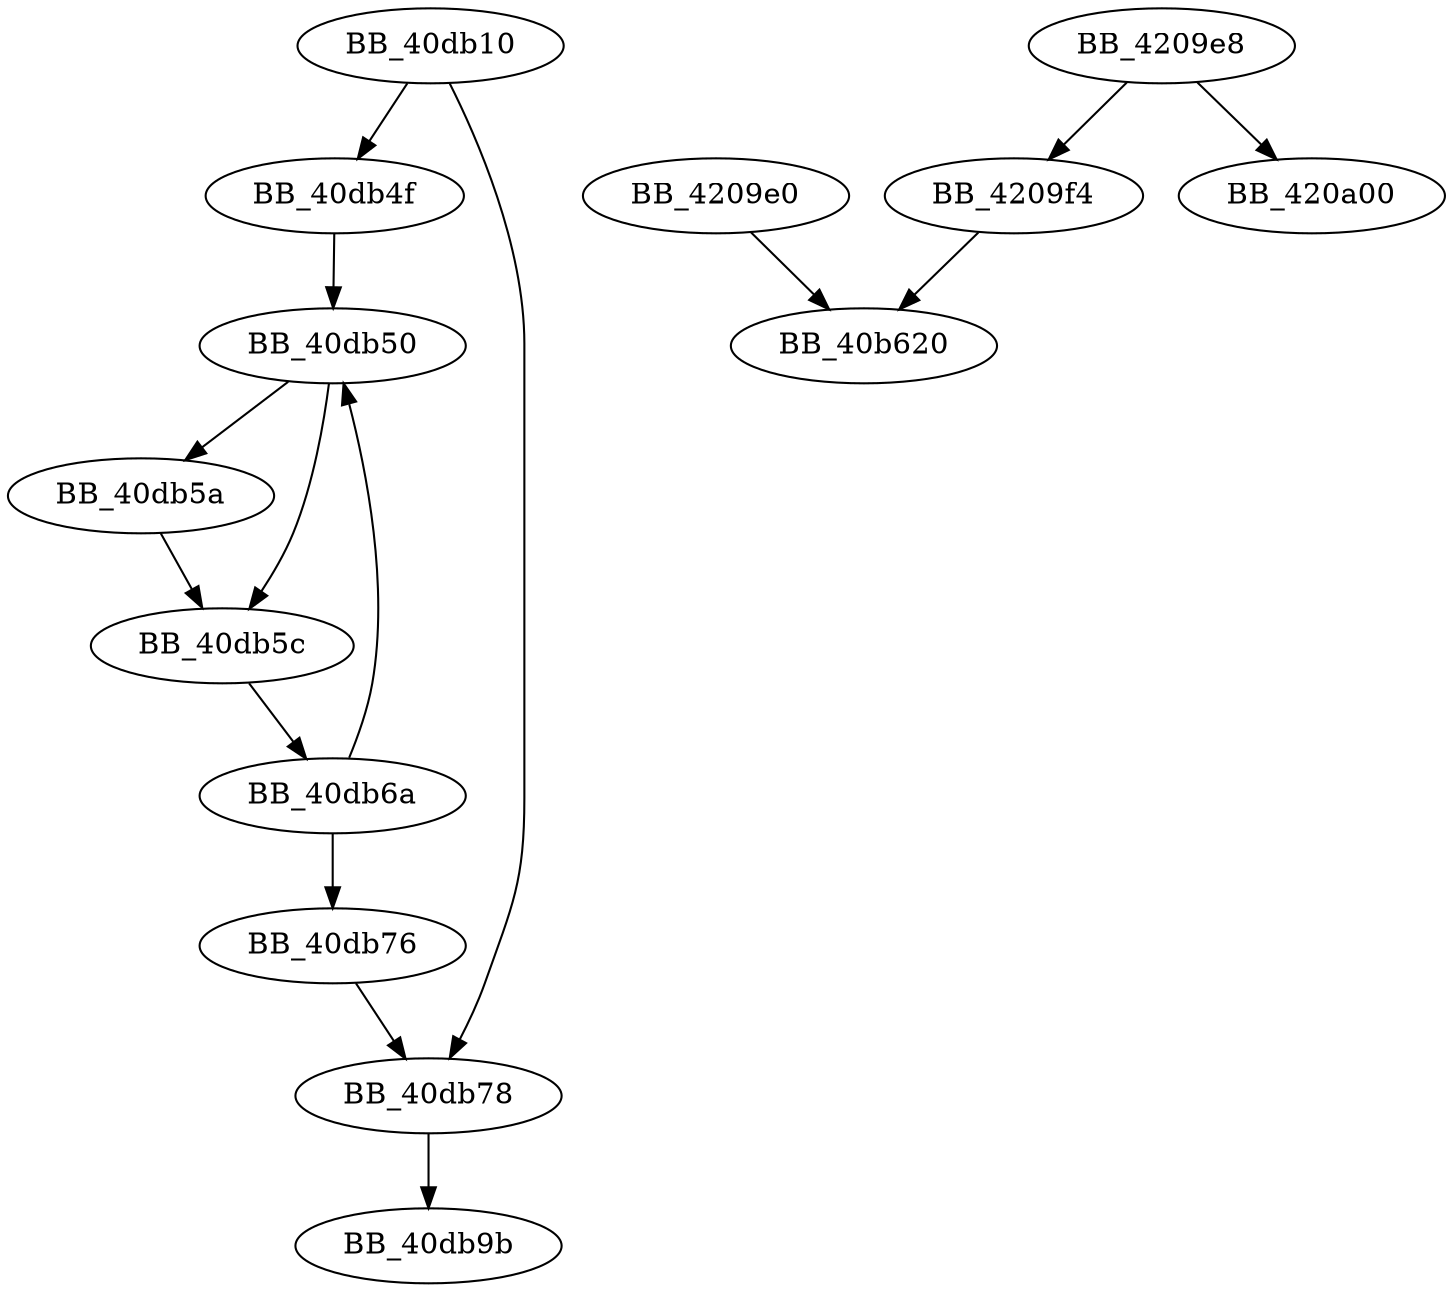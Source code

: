 DiGraph sub_40DB10{
BB_40db10->BB_40db4f
BB_40db10->BB_40db78
BB_40db4f->BB_40db50
BB_40db50->BB_40db5a
BB_40db50->BB_40db5c
BB_40db5a->BB_40db5c
BB_40db5c->BB_40db6a
BB_40db6a->BB_40db50
BB_40db6a->BB_40db76
BB_40db76->BB_40db78
BB_40db78->BB_40db9b
BB_4209e0->BB_40b620
BB_4209e8->BB_4209f4
BB_4209e8->BB_420a00
BB_4209f4->BB_40b620
}
